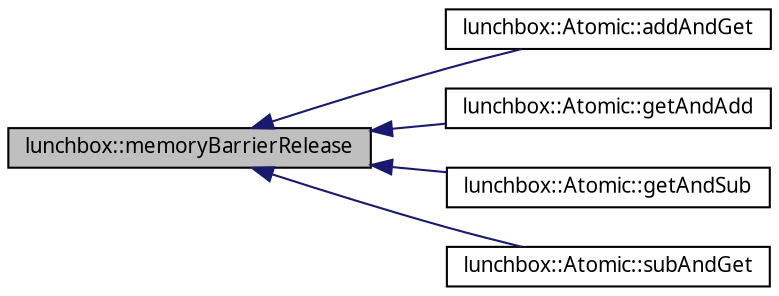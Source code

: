 digraph "lunchbox::memoryBarrierRelease"
{
  edge [fontname="Sans",fontsize="10",labelfontname="Sans",labelfontsize="10"];
  node [fontname="Sans",fontsize="10",shape=record];
  rankdir="LR";
  Node1 [label="lunchbox::memoryBarrierRelease",height=0.2,width=0.4,color="black", fillcolor="grey75", style="filled" fontcolor="black"];
  Node1 -> Node2 [dir="back",color="midnightblue",fontsize="10",style="solid",fontname="Sans"];
  Node2 [label="lunchbox::Atomic::addAndGet",height=0.2,width=0.4,color="black", fillcolor="white", style="filled",URL="$classlunchbox_1_1_atomic.html#a8501225f5fe1e2fa1ab89631ba5f8204"];
  Node1 -> Node3 [dir="back",color="midnightblue",fontsize="10",style="solid",fontname="Sans"];
  Node3 [label="lunchbox::Atomic::getAndAdd",height=0.2,width=0.4,color="black", fillcolor="white", style="filled",URL="$classlunchbox_1_1_atomic.html#a8fb33d116f79d5795e43a2725ae0512c"];
  Node1 -> Node4 [dir="back",color="midnightblue",fontsize="10",style="solid",fontname="Sans"];
  Node4 [label="lunchbox::Atomic::getAndSub",height=0.2,width=0.4,color="black", fillcolor="white", style="filled",URL="$classlunchbox_1_1_atomic.html#a99c5f941bc7e14157b50dffb1a4fa50c"];
  Node1 -> Node5 [dir="back",color="midnightblue",fontsize="10",style="solid",fontname="Sans"];
  Node5 [label="lunchbox::Atomic::subAndGet",height=0.2,width=0.4,color="black", fillcolor="white", style="filled",URL="$classlunchbox_1_1_atomic.html#ac1ea25bf3cc380a48cdcb7229bbac063"];
}
